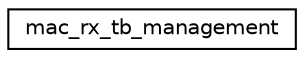 digraph "Graphical Class Hierarchy"
{
 // LATEX_PDF_SIZE
  edge [fontname="Helvetica",fontsize="10",labelfontname="Helvetica",labelfontsize="10"];
  node [fontname="Helvetica",fontsize="10",shape=record];
  rankdir="LR";
  Node0 [label="mac_rx_tb_management",height=0.2,width=0.4,color="black", fillcolor="white", style="filled",URL="$structmac__rx__tb__management.html",tooltip=" "];
}
